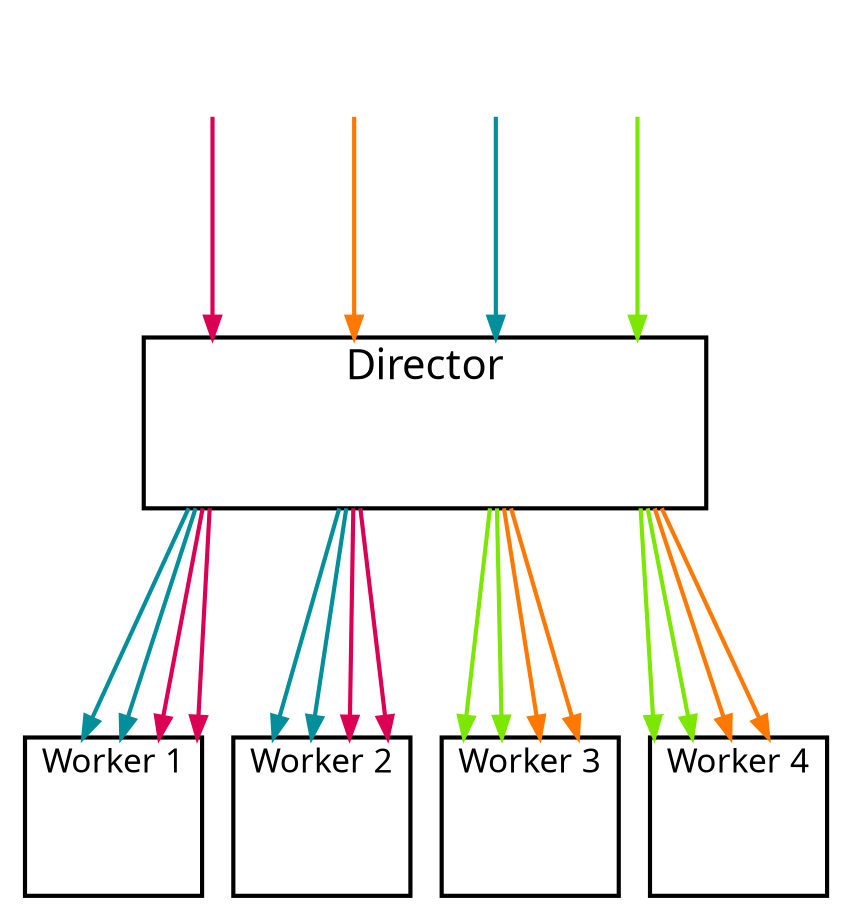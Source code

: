 digraph mygraph {
  // node [style=invisible]
  graph [fontname = "tahoma" splines=line]
  edge [fontname = "tahoma" penwidth=2]
  //nodesep=1.5
  ranksep=2
  compound=true
  penwidth=2

  subgraph cluster_source {
    // [fontname = "tahoma" margin=0.5 fontcolor=blue fontsize=32 width=0.5 shape=box style=filled]
    style=invisible
    node [style=invisible, fixedsize=true, width=0.7, height=0.5, label=""]
    s0
    s1
    s2
    s3
  }

  subgraph cluster_director {
    label="Director"
    fontsize=20
    node [style=invisible, fixedsize=true, width=0.7, height=0.5, label=""]
    d0
    d1
    d2
    d3
  }

  subgraph cluster_worker_0 {
    fontsize=16
    label="Worker 1"
    nodesep=0
    margin=0
    node [shape=box, style=invisible, size=0, fixedsize=true, width=0.1, height=0.7, label=""]
    w0t0
    w0t1
    w0t2
    w0t3
  }

  subgraph cluster_worker_1 {
    fontsize=16
    label="Worker 2"
    nodesep=0
    margin=0
    node [shape=box, style=invisible, size=0, fixedsize=true, width=0.1, height=0.7, label=""]
    w1t0
    w1t1
    w1t2
    w1t3
  }

  subgraph cluster_worker_2 {
    fontsize=16
    label="Worker 3"
    nodesep=0
    margin=0
    node [shape=box, style=invisible, size=0, fixedsize=true, width=0.1, height=0.7, label=""]
    w2t0
    w2t1
    w2t2
    w2t3
  }

  subgraph cluster_worker_3 {
    fontsize=16
    label="Worker 4"
    nodesep=0
    margin=0
    nodesize=0
    node [shape=box, style=invisible, size=0, fixedsize=true, width=0.1, height=0.7, label=""]
    w3t0
    w3t1
    w3t2
    w3t3
  }
  s0 -> d0[color="#DC0055",lhead=cluster_director];
  s1 -> d1[color="#FF7800",lhead=cluster_director];
  s2 -> d2[color="#028E9B",lhead=cluster_director];
  s3 -> d3[color="#7CE700",lhead=cluster_director];

  d0 -> w0t0[ltail=cluster_director,lhead=cluster_worker_0,color="#DC0055"];
  d0 -> w0t1[ltail=cluster_director,lhead=cluster_worker_0,color="#DC0055"];
  d0 -> w0t2[ltail=cluster_director,lhead=cluster_worker_0,color="#028E9B"];
  d0 -> w0t3[ltail=cluster_director,lhead=cluster_worker_0,color="#028E9B"];
  d1 -> w1t0[ltail=cluster_director,lhead=cluster_worker_1,color="#DC0055"];
  d1 -> w1t1[ltail=cluster_director,lhead=cluster_worker_1,color="#DC0055"];
  d1 -> w1t2[ltail=cluster_director,lhead=cluster_worker_1,color="#028E9B"];
  d1 -> w1t3[ltail=cluster_director,lhead=cluster_worker_1,color="#028E9B"];
  d2 -> w2t0[ltail=cluster_director,lhead=cluster_worker_2,color="#FF7800"];
  d2 -> w2t1[ltail=cluster_director,lhead=cluster_worker_2,color="#FF7800"];
  d2 -> w2t2[ltail=cluster_director,lhead=cluster_worker_2,color="#7CE700"];
  d2 -> w2t3[ltail=cluster_director,lhead=cluster_worker_2,color="#7CE700"];
  d3 -> w3t0[ltail=cluster_director,lhead=cluster_worker_3,color="#FF7800"];
  d3 -> w3t1[ltail=cluster_director,lhead=cluster_worker_3,color="#FF7800"];
  d3 -> w3t2[ltail=cluster_director,lhead=cluster_worker_3,color="#7CE700"];
  d3 -> w3t3[ltail=cluster_director,lhead=cluster_worker_3,color="#7CE700"];
}
